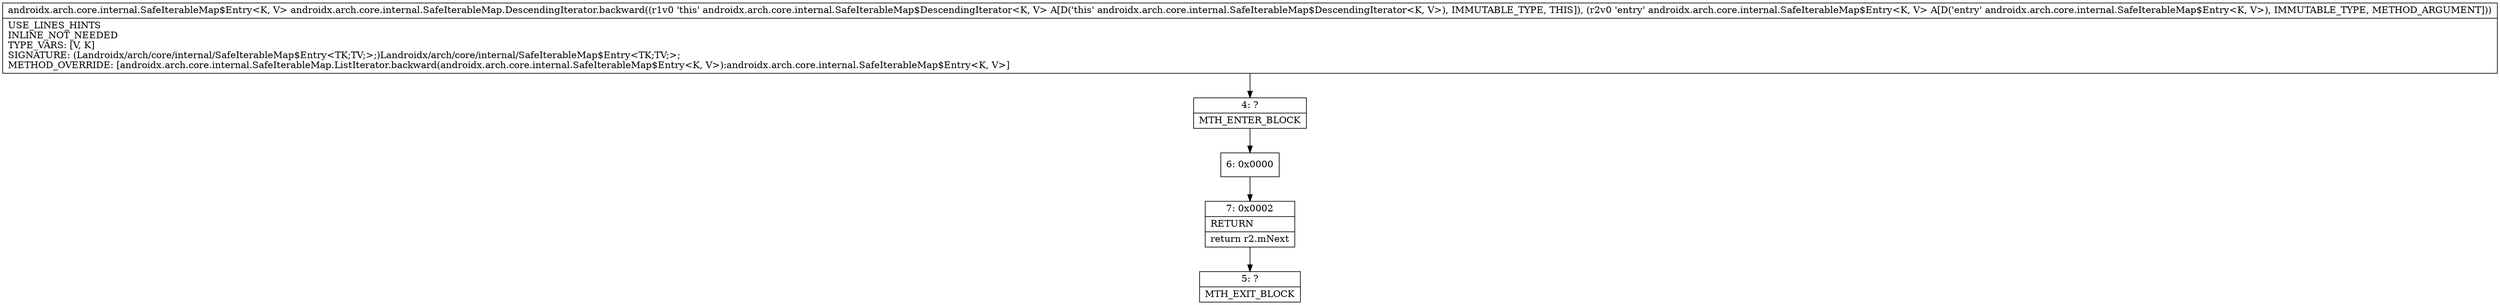 digraph "CFG forandroidx.arch.core.internal.SafeIterableMap.DescendingIterator.backward(Landroidx\/arch\/core\/internal\/SafeIterableMap$Entry;)Landroidx\/arch\/core\/internal\/SafeIterableMap$Entry;" {
Node_4 [shape=record,label="{4\:\ ?|MTH_ENTER_BLOCK\l}"];
Node_6 [shape=record,label="{6\:\ 0x0000}"];
Node_7 [shape=record,label="{7\:\ 0x0002|RETURN\l|return r2.mNext\l}"];
Node_5 [shape=record,label="{5\:\ ?|MTH_EXIT_BLOCK\l}"];
MethodNode[shape=record,label="{androidx.arch.core.internal.SafeIterableMap$Entry\<K, V\> androidx.arch.core.internal.SafeIterableMap.DescendingIterator.backward((r1v0 'this' androidx.arch.core.internal.SafeIterableMap$DescendingIterator\<K, V\> A[D('this' androidx.arch.core.internal.SafeIterableMap$DescendingIterator\<K, V\>), IMMUTABLE_TYPE, THIS]), (r2v0 'entry' androidx.arch.core.internal.SafeIterableMap$Entry\<K, V\> A[D('entry' androidx.arch.core.internal.SafeIterableMap$Entry\<K, V\>), IMMUTABLE_TYPE, METHOD_ARGUMENT]))  | USE_LINES_HINTS\lINLINE_NOT_NEEDED\lTYPE_VARS: [V, K]\lSIGNATURE: (Landroidx\/arch\/core\/internal\/SafeIterableMap$Entry\<TK;TV;\>;)Landroidx\/arch\/core\/internal\/SafeIterableMap$Entry\<TK;TV;\>;\lMETHOD_OVERRIDE: [androidx.arch.core.internal.SafeIterableMap.ListIterator.backward(androidx.arch.core.internal.SafeIterableMap$Entry\<K, V\>):androidx.arch.core.internal.SafeIterableMap$Entry\<K, V\>]\l}"];
MethodNode -> Node_4;Node_4 -> Node_6;
Node_6 -> Node_7;
Node_7 -> Node_5;
}

